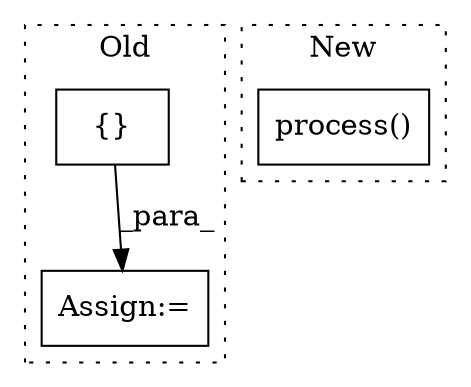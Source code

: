 digraph G {
subgraph cluster0 {
1 [label="{}" a="95" s="15795,15796" l="2,1" shape="box"];
3 [label="Assign:=" a="68" s="15783" l="4" shape="box"];
label = "Old";
style="dotted";
}
subgraph cluster1 {
2 [label="process()" a="75" s="16750,16768" l="13,1" shape="box"];
label = "New";
style="dotted";
}
1 -> 3 [label="_para_"];
}